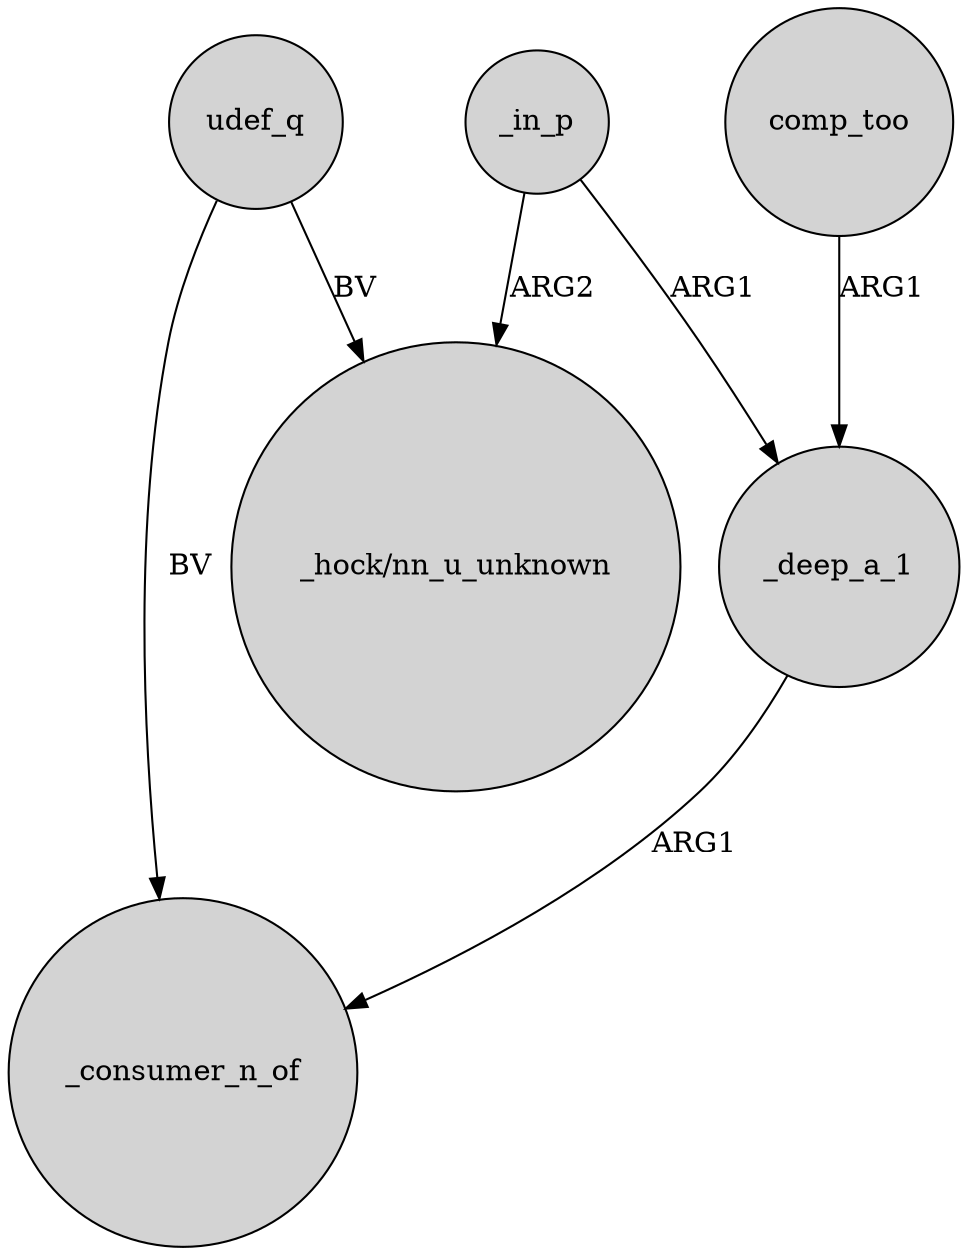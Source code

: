 digraph {
	node [shape=circle style=filled]
	_deep_a_1 -> _consumer_n_of [label=ARG1]
	udef_q -> _consumer_n_of [label=BV]
	_in_p -> "_hock/nn_u_unknown" [label=ARG2]
	udef_q -> "_hock/nn_u_unknown" [label=BV]
	_in_p -> _deep_a_1 [label=ARG1]
	comp_too -> _deep_a_1 [label=ARG1]
}
